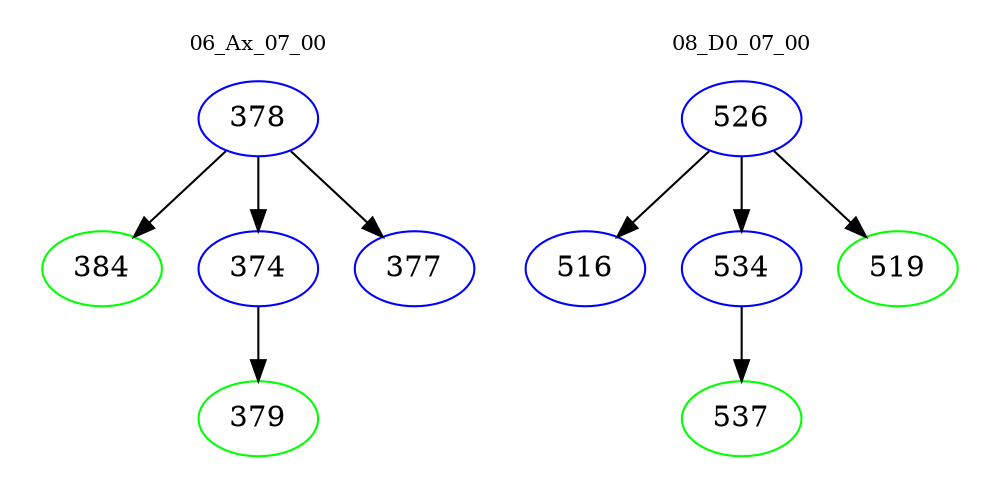 digraph{
subgraph cluster_0 {
color = white
label = "06_Ax_07_00";
fontsize=10;
T0_378 [label="378", color="blue"]
T0_378 -> T0_384 [color="black"]
T0_384 [label="384", color="green"]
T0_378 -> T0_374 [color="black"]
T0_374 [label="374", color="blue"]
T0_374 -> T0_379 [color="black"]
T0_379 [label="379", color="green"]
T0_378 -> T0_377 [color="black"]
T0_377 [label="377", color="blue"]
}
subgraph cluster_1 {
color = white
label = "08_D0_07_00";
fontsize=10;
T1_526 [label="526", color="blue"]
T1_526 -> T1_516 [color="black"]
T1_516 [label="516", color="blue"]
T1_526 -> T1_534 [color="black"]
T1_534 [label="534", color="blue"]
T1_534 -> T1_537 [color="black"]
T1_537 [label="537", color="green"]
T1_526 -> T1_519 [color="black"]
T1_519 [label="519", color="green"]
}
}
